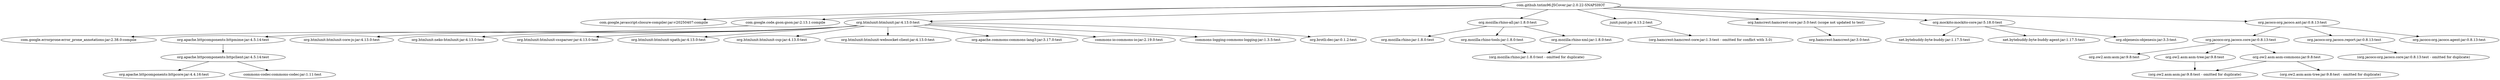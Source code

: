 digraph tntim96__JSCover {
	"com.github.tntim96:JSCover:jar:2.0.22-SNAPSHOT" -> "com.google.javascript:closure-compiler:jar:v20250407:compile" ; 
	"com.github.tntim96:JSCover:jar:2.0.22-SNAPSHOT" -> "com.google.code.gson:gson:jar:2.13.1:compile" ; 
	"com.github.tntim96:JSCover:jar:2.0.22-SNAPSHOT" -> "org.htmlunit:htmlunit:jar:4.13.0:test" ; 
	"com.github.tntim96:JSCover:jar:2.0.22-SNAPSHOT" -> "org.mozilla:rhino-all:jar:1.8.0:test" ; 
	"com.github.tntim96:JSCover:jar:2.0.22-SNAPSHOT" -> "junit:junit:jar:4.13.2:test" ; 
	"com.github.tntim96:JSCover:jar:2.0.22-SNAPSHOT" -> "org.hamcrest:hamcrest-core:jar:3.0:test (scope not updated to test)" ; 
	"com.github.tntim96:JSCover:jar:2.0.22-SNAPSHOT" -> "org.mockito:mockito-core:jar:5.18.0:test" ; 
	"com.github.tntim96:JSCover:jar:2.0.22-SNAPSHOT" -> "org.jacoco:org.jacoco.ant:jar:0.8.13:test" ; 
	"com.google.code.gson:gson:jar:2.13.1:compile" -> "com.google.errorprone:error_prone_annotations:jar:2.38.0:compile" ; 
	"org.htmlunit:htmlunit:jar:4.13.0:test" -> "org.apache.httpcomponents:httpmime:jar:4.5.14:test" ; 
	"org.htmlunit:htmlunit:jar:4.13.0:test" -> "org.htmlunit:htmlunit-core-js:jar:4.13.0:test" ; 
	"org.htmlunit:htmlunit:jar:4.13.0:test" -> "org.htmlunit:neko-htmlunit:jar:4.13.0:test" ; 
	"org.htmlunit:htmlunit:jar:4.13.0:test" -> "org.htmlunit:htmlunit-cssparser:jar:4.13.0:test" ; 
	"org.htmlunit:htmlunit:jar:4.13.0:test" -> "org.htmlunit:htmlunit-xpath:jar:4.13.0:test" ; 
	"org.htmlunit:htmlunit:jar:4.13.0:test" -> "org.htmlunit:htmlunit-csp:jar:4.13.0:test" ; 
	"org.htmlunit:htmlunit:jar:4.13.0:test" -> "org.htmlunit:htmlunit-websocket-client:jar:4.13.0:test" ; 
	"org.htmlunit:htmlunit:jar:4.13.0:test" -> "org.apache.commons:commons-lang3:jar:3.17.0:test" ; 
	"org.htmlunit:htmlunit:jar:4.13.0:test" -> "commons-io:commons-io:jar:2.19.0:test" ; 
	"org.htmlunit:htmlunit:jar:4.13.0:test" -> "commons-logging:commons-logging:jar:1.3.5:test" ; 
	"org.htmlunit:htmlunit:jar:4.13.0:test" -> "org.brotli:dec:jar:0.1.2:test" ; 
	"org.apache.httpcomponents:httpmime:jar:4.5.14:test" -> "org.apache.httpcomponents:httpclient:jar:4.5.14:test" ; 
	"org.apache.httpcomponents:httpclient:jar:4.5.14:test" -> "org.apache.httpcomponents:httpcore:jar:4.4.16:test" ; 
	"org.apache.httpcomponents:httpclient:jar:4.5.14:test" -> "commons-codec:commons-codec:jar:1.11:test" ; 
	"org.mozilla:rhino-all:jar:1.8.0:test" -> "org.mozilla:rhino:jar:1.8.0:test" ; 
	"org.mozilla:rhino-all:jar:1.8.0:test" -> "org.mozilla:rhino-tools:jar:1.8.0:test" ; 
	"org.mozilla:rhino-all:jar:1.8.0:test" -> "org.mozilla:rhino-xml:jar:1.8.0:test" ; 
	"org.mozilla:rhino-tools:jar:1.8.0:test" -> "(org.mozilla:rhino:jar:1.8.0:test - omitted for duplicate)" ; 
	"org.mozilla:rhino-xml:jar:1.8.0:test" -> "(org.mozilla:rhino:jar:1.8.0:test - omitted for duplicate)" ; 
	"junit:junit:jar:4.13.2:test" -> "(org.hamcrest:hamcrest-core:jar:1.3:test - omitted for conflict with 3.0)" ; 
	"org.hamcrest:hamcrest-core:jar:3.0:test (scope not updated to test)" -> "org.hamcrest:hamcrest:jar:3.0:test" ; 
	"org.mockito:mockito-core:jar:5.18.0:test" -> "net.bytebuddy:byte-buddy:jar:1.17.5:test" ; 
	"org.mockito:mockito-core:jar:5.18.0:test" -> "net.bytebuddy:byte-buddy-agent:jar:1.17.5:test" ; 
	"org.mockito:mockito-core:jar:5.18.0:test" -> "org.objenesis:objenesis:jar:3.3:test" ; 
	"org.jacoco:org.jacoco.ant:jar:0.8.13:test" -> "org.jacoco:org.jacoco.core:jar:0.8.13:test" ; 
	"org.jacoco:org.jacoco.ant:jar:0.8.13:test" -> "org.jacoco:org.jacoco.report:jar:0.8.13:test" ; 
	"org.jacoco:org.jacoco.ant:jar:0.8.13:test" -> "org.jacoco:org.jacoco.agent:jar:0.8.13:test" ; 
	"org.jacoco:org.jacoco.core:jar:0.8.13:test" -> "org.ow2.asm:asm:jar:9.8:test" ; 
	"org.jacoco:org.jacoco.core:jar:0.8.13:test" -> "org.ow2.asm:asm-commons:jar:9.8:test" ; 
	"org.jacoco:org.jacoco.core:jar:0.8.13:test" -> "org.ow2.asm:asm-tree:jar:9.8:test" ; 
	"org.ow2.asm:asm-commons:jar:9.8:test" -> "(org.ow2.asm:asm:jar:9.8:test - omitted for duplicate)" ; 
	"org.ow2.asm:asm-commons:jar:9.8:test" -> "(org.ow2.asm:asm-tree:jar:9.8:test - omitted for duplicate)" ; 
	"org.ow2.asm:asm-tree:jar:9.8:test" -> "(org.ow2.asm:asm:jar:9.8:test - omitted for duplicate)" ; 
	"org.jacoco:org.jacoco.report:jar:0.8.13:test" -> "(org.jacoco:org.jacoco.core:jar:0.8.13:test - omitted for duplicate)" ; 
}
